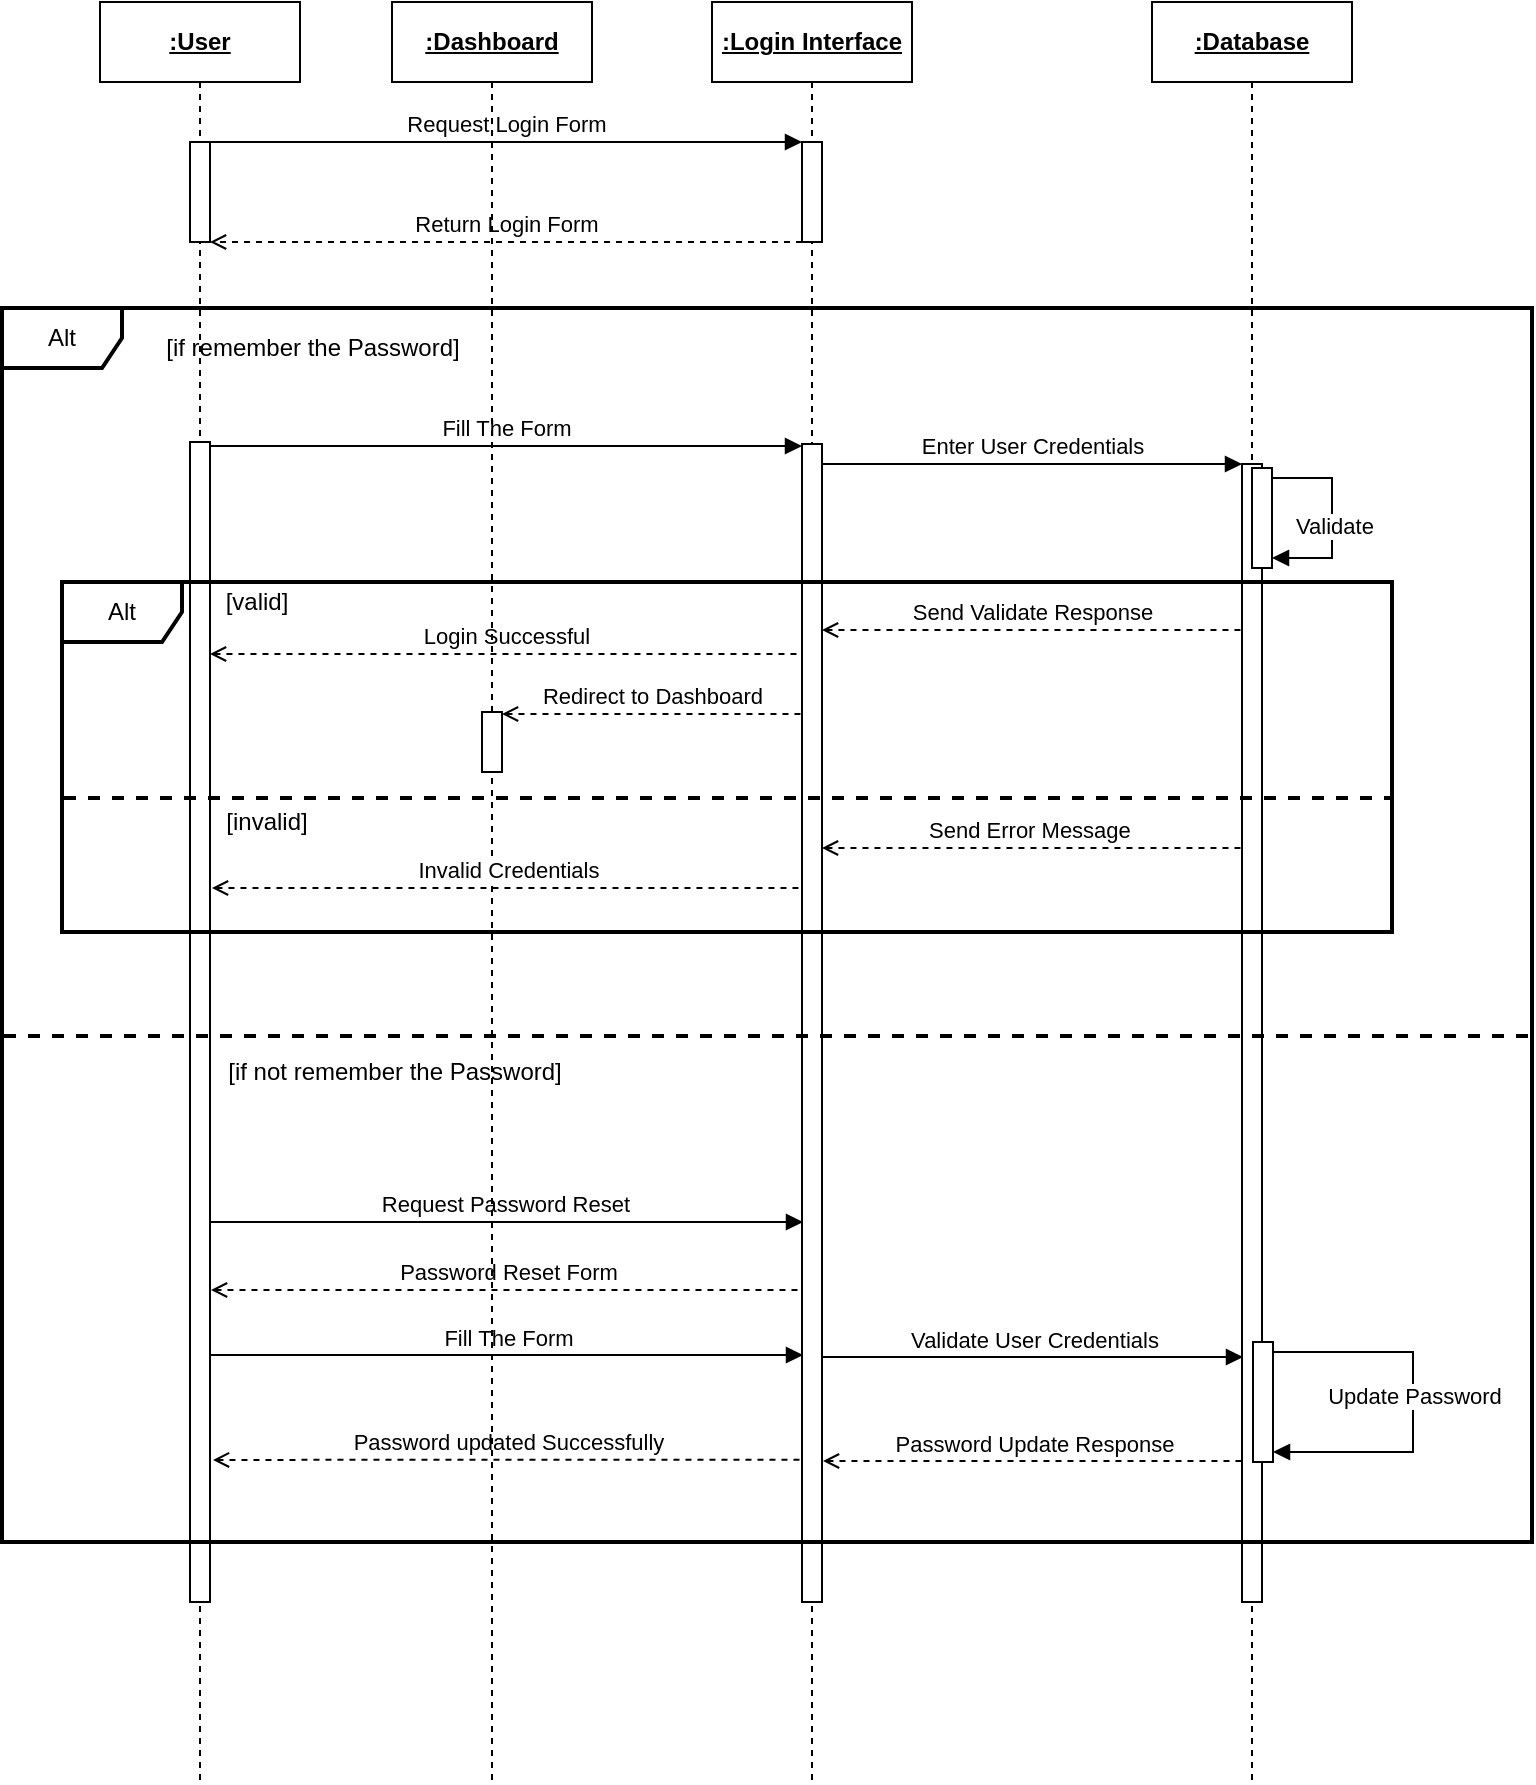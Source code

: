 <mxfile version="21.7.5" type="device">
  <diagram name="Page-1" id="2YBvvXClWsGukQMizWep">
    <mxGraphModel dx="1363" dy="879" grid="1" gridSize="10" guides="1" tooltips="1" connect="1" arrows="1" fold="1" page="1" pageScale="1" pageWidth="850" pageHeight="1100" math="0" shadow="0">
      <root>
        <mxCell id="0" />
        <mxCell id="1" parent="0" />
        <mxCell id="aM9ryv3xv72pqoxQDRHE-1" value="&lt;b&gt;&lt;u&gt;:User&lt;/u&gt;&lt;/b&gt;" style="shape=umlLifeline;perimeter=lifelinePerimeter;whiteSpace=wrap;html=1;container=0;dropTarget=0;collapsible=0;recursiveResize=0;outlineConnect=0;portConstraint=eastwest;newEdgeStyle={&quot;edgeStyle&quot;:&quot;elbowEdgeStyle&quot;,&quot;elbow&quot;:&quot;vertical&quot;,&quot;curved&quot;:0,&quot;rounded&quot;:0};" parent="1" vertex="1">
          <mxGeometry x="134" y="40" width="100" height="890" as="geometry" />
        </mxCell>
        <mxCell id="aM9ryv3xv72pqoxQDRHE-2" value="" style="html=1;points=[];perimeter=orthogonalPerimeter;outlineConnect=0;targetShapes=umlLifeline;portConstraint=eastwest;newEdgeStyle={&quot;edgeStyle&quot;:&quot;elbowEdgeStyle&quot;,&quot;elbow&quot;:&quot;vertical&quot;,&quot;curved&quot;:0,&quot;rounded&quot;:0};" parent="aM9ryv3xv72pqoxQDRHE-1" vertex="1">
          <mxGeometry x="45" y="70" width="10" height="50" as="geometry" />
        </mxCell>
        <mxCell id="Qx66roxFInfRwBva3ZIj-4" value="" style="html=1;points=[];perimeter=orthogonalPerimeter;outlineConnect=0;targetShapes=umlLifeline;portConstraint=eastwest;newEdgeStyle={&quot;edgeStyle&quot;:&quot;elbowEdgeStyle&quot;,&quot;elbow&quot;:&quot;vertical&quot;,&quot;curved&quot;:0,&quot;rounded&quot;:0};" parent="aM9ryv3xv72pqoxQDRHE-1" vertex="1">
          <mxGeometry x="45" y="220" width="10" height="580" as="geometry" />
        </mxCell>
        <mxCell id="aM9ryv3xv72pqoxQDRHE-5" value="&lt;b&gt;&lt;u&gt;:Login Interface&lt;/u&gt;&lt;/b&gt;" style="shape=umlLifeline;perimeter=lifelinePerimeter;whiteSpace=wrap;html=1;container=0;dropTarget=0;collapsible=0;recursiveResize=0;outlineConnect=0;portConstraint=eastwest;newEdgeStyle={&quot;edgeStyle&quot;:&quot;elbowEdgeStyle&quot;,&quot;elbow&quot;:&quot;vertical&quot;,&quot;curved&quot;:0,&quot;rounded&quot;:0};" parent="1" vertex="1">
          <mxGeometry x="440" y="40" width="100" height="890" as="geometry" />
        </mxCell>
        <mxCell id="aM9ryv3xv72pqoxQDRHE-6" value="" style="html=1;points=[];perimeter=orthogonalPerimeter;outlineConnect=0;targetShapes=umlLifeline;portConstraint=eastwest;newEdgeStyle={&quot;edgeStyle&quot;:&quot;elbowEdgeStyle&quot;,&quot;elbow&quot;:&quot;vertical&quot;,&quot;curved&quot;:0,&quot;rounded&quot;:0};" parent="aM9ryv3xv72pqoxQDRHE-5" vertex="1">
          <mxGeometry x="45" y="70" width="10" height="50" as="geometry" />
        </mxCell>
        <mxCell id="Qx66roxFInfRwBva3ZIj-5" value="" style="html=1;points=[];perimeter=orthogonalPerimeter;outlineConnect=0;targetShapes=umlLifeline;portConstraint=eastwest;newEdgeStyle={&quot;edgeStyle&quot;:&quot;elbowEdgeStyle&quot;,&quot;elbow&quot;:&quot;vertical&quot;,&quot;curved&quot;:0,&quot;rounded&quot;:0};" parent="aM9ryv3xv72pqoxQDRHE-5" vertex="1">
          <mxGeometry x="45" y="221" width="10" height="579" as="geometry" />
        </mxCell>
        <mxCell id="aM9ryv3xv72pqoxQDRHE-7" value="Request Login Form" style="html=1;verticalAlign=bottom;endArrow=block;edgeStyle=elbowEdgeStyle;elbow=vertical;curved=0;rounded=0;" parent="1" target="aM9ryv3xv72pqoxQDRHE-6" edge="1">
          <mxGeometry relative="1" as="geometry">
            <mxPoint x="189.0" y="110" as="sourcePoint" />
            <Array as="points">
              <mxPoint x="274" y="110" />
            </Array>
            <mxPoint x="359.0" y="110" as="targetPoint" />
          </mxGeometry>
        </mxCell>
        <mxCell id="aM9ryv3xv72pqoxQDRHE-9" value="Return Login Form" style="html=1;verticalAlign=bottom;endArrow=open;edgeStyle=elbowEdgeStyle;elbow=vertical;curved=0;rounded=0;dashed=1;endFill=0;" parent="1" edge="1" source="aM9ryv3xv72pqoxQDRHE-6">
          <mxGeometry relative="1" as="geometry">
            <mxPoint x="359" y="160" as="sourcePoint" />
            <Array as="points">
              <mxPoint x="284" y="160" />
            </Array>
            <mxPoint x="189" y="160" as="targetPoint" />
          </mxGeometry>
        </mxCell>
        <mxCell id="Qx66roxFInfRwBva3ZIj-1" value="&lt;b&gt;&lt;u&gt;:Database&lt;/u&gt;&lt;/b&gt;" style="shape=umlLifeline;perimeter=lifelinePerimeter;whiteSpace=wrap;html=1;container=0;dropTarget=0;collapsible=0;recursiveResize=0;outlineConnect=0;portConstraint=eastwest;newEdgeStyle={&quot;edgeStyle&quot;:&quot;elbowEdgeStyle&quot;,&quot;elbow&quot;:&quot;vertical&quot;,&quot;curved&quot;:0,&quot;rounded&quot;:0};" parent="1" vertex="1">
          <mxGeometry x="660" y="40" width="100" height="890" as="geometry" />
        </mxCell>
        <mxCell id="Qx66roxFInfRwBva3ZIj-2" value="" style="html=1;points=[];perimeter=orthogonalPerimeter;outlineConnect=0;targetShapes=umlLifeline;portConstraint=eastwest;newEdgeStyle={&quot;edgeStyle&quot;:&quot;elbowEdgeStyle&quot;,&quot;elbow&quot;:&quot;vertical&quot;,&quot;curved&quot;:0,&quot;rounded&quot;:0};" parent="Qx66roxFInfRwBva3ZIj-1" vertex="1">
          <mxGeometry x="45" y="231" width="10" height="569" as="geometry" />
        </mxCell>
        <mxCell id="Qx66roxFInfRwBva3ZIj-46" value="" style="html=1;points=[[0,0,0,0,5],[0,1,0,0,-5],[1,0,0,0,5],[1,1,0,0,-5]];perimeter=orthogonalPerimeter;outlineConnect=0;targetShapes=umlLifeline;portConstraint=eastwest;newEdgeStyle={&quot;curved&quot;:0,&quot;rounded&quot;:0};" parent="Qx66roxFInfRwBva3ZIj-1" vertex="1">
          <mxGeometry x="50.5" y="670" width="10" height="60" as="geometry" />
        </mxCell>
        <mxCell id="Qx66roxFInfRwBva3ZIj-47" value="" style="html=1;align=left;spacingLeft=2;endArrow=block;rounded=0;rounded=0;exitX=1;exitY=0;exitDx=0;exitDy=5;exitPerimeter=0;entryX=1;entryY=1;entryDx=0;entryDy=-5;entryPerimeter=0;" parent="Qx66roxFInfRwBva3ZIj-1" source="Qx66roxFInfRwBva3ZIj-46" target="Qx66roxFInfRwBva3ZIj-46" edge="1">
          <mxGeometry relative="1" as="geometry">
            <mxPoint x="70.5" y="670" as="sourcePoint" />
            <Array as="points">
              <mxPoint x="130.5" y="675" />
              <mxPoint x="130.5" y="705" />
              <mxPoint x="130.5" y="725" />
            </Array>
            <mxPoint x="70.5" y="700" as="targetPoint" />
          </mxGeometry>
        </mxCell>
        <mxCell id="Qx66roxFInfRwBva3ZIj-50" value="Update Password" style="edgeLabel;html=1;align=center;verticalAlign=middle;resizable=0;points=[];" parent="Qx66roxFInfRwBva3ZIj-47" vertex="1" connectable="0">
          <mxGeometry x="-0.039" relative="1" as="geometry">
            <mxPoint as="offset" />
          </mxGeometry>
        </mxCell>
        <mxCell id="mO5I-FuyIvCkWUTKSh5h-10" value="" style="html=1;points=[[0,0,0,0,5],[0,1,0,0,-5],[1,0,0,0,5],[1,1,0,0,-5]];perimeter=orthogonalPerimeter;outlineConnect=0;targetShapes=umlLifeline;portConstraint=eastwest;newEdgeStyle={&quot;curved&quot;:0,&quot;rounded&quot;:0};" vertex="1" parent="Qx66roxFInfRwBva3ZIj-1">
          <mxGeometry x="50" y="233" width="10" height="50" as="geometry" />
        </mxCell>
        <mxCell id="mO5I-FuyIvCkWUTKSh5h-11" value="" style="html=1;align=left;spacingLeft=2;endArrow=block;rounded=0;rounded=0;exitX=1;exitY=0;exitDx=0;exitDy=5;exitPerimeter=0;entryX=1;entryY=1;entryDx=0;entryDy=-5;entryPerimeter=0;" edge="1" target="mO5I-FuyIvCkWUTKSh5h-10" parent="Qx66roxFInfRwBva3ZIj-1" source="mO5I-FuyIvCkWUTKSh5h-10">
          <mxGeometry relative="1" as="geometry">
            <mxPoint x="70" y="243" as="sourcePoint" />
            <Array as="points">
              <mxPoint x="90" y="238" />
              <mxPoint x="90" y="278" />
            </Array>
            <mxPoint x="70" y="283" as="targetPoint" />
          </mxGeometry>
        </mxCell>
        <mxCell id="mO5I-FuyIvCkWUTKSh5h-12" value="Validate" style="edgeLabel;html=1;align=center;verticalAlign=middle;resizable=0;points=[];" vertex="1" connectable="0" parent="mO5I-FuyIvCkWUTKSh5h-11">
          <mxGeometry x="0.073" y="1" relative="1" as="geometry">
            <mxPoint as="offset" />
          </mxGeometry>
        </mxCell>
        <mxCell id="Qx66roxFInfRwBva3ZIj-8" value="Fill The Form" style="html=1;verticalAlign=bottom;endArrow=block;curved=0;rounded=0;" parent="1" edge="1">
          <mxGeometry width="80" relative="1" as="geometry">
            <mxPoint x="189" y="262.0" as="sourcePoint" />
            <mxPoint x="485" y="262.0" as="targetPoint" />
            <Array as="points" />
            <mxPoint as="offset" />
          </mxGeometry>
        </mxCell>
        <mxCell id="Qx66roxFInfRwBva3ZIj-11" value="Enter User Credentials" style="html=1;verticalAlign=bottom;endArrow=block;curved=0;rounded=0;" parent="1" edge="1">
          <mxGeometry width="80" relative="1" as="geometry">
            <mxPoint x="495" y="271" as="sourcePoint" />
            <mxPoint x="705" y="271" as="targetPoint" />
            <Array as="points" />
          </mxGeometry>
        </mxCell>
        <mxCell id="Qx66roxFInfRwBva3ZIj-13" value="Send Validate Response" style="html=1;verticalAlign=bottom;endArrow=none;curved=0;rounded=0;dashed=1;endFill=0;startArrow=open;startFill=0;" parent="1" edge="1">
          <mxGeometry width="80" relative="1" as="geometry">
            <mxPoint x="495" y="354" as="sourcePoint" />
            <mxPoint x="705" y="354" as="targetPoint" />
            <Array as="points" />
            <mxPoint as="offset" />
          </mxGeometry>
        </mxCell>
        <mxCell id="Qx66roxFInfRwBva3ZIj-14" value="Login Successful" style="html=1;verticalAlign=bottom;endArrow=none;curved=0;rounded=0;dashed=1;endFill=0;startArrow=open;startFill=0;" parent="1" edge="1">
          <mxGeometry width="80" relative="1" as="geometry">
            <mxPoint x="189" y="366.0" as="sourcePoint" />
            <mxPoint x="485" y="366.0" as="targetPoint" />
            <Array as="points">
              <mxPoint x="239" y="366" />
            </Array>
          </mxGeometry>
        </mxCell>
        <mxCell id="Qx66roxFInfRwBva3ZIj-32" value="Request Password Reset&amp;nbsp;" style="html=1;verticalAlign=bottom;endArrow=block;curved=0;rounded=0;" parent="1" edge="1">
          <mxGeometry width="80" relative="1" as="geometry">
            <mxPoint x="189.5" y="650" as="sourcePoint" />
            <mxPoint x="485.5" y="650" as="targetPoint" />
            <Array as="points" />
          </mxGeometry>
        </mxCell>
        <mxCell id="Qx66roxFInfRwBva3ZIj-33" value="Alt" style="shape=umlFrame;whiteSpace=wrap;html=1;pointerEvents=0;strokeWidth=2;" parent="1" vertex="1">
          <mxGeometry x="85" y="193" width="765" height="617" as="geometry" />
        </mxCell>
        <mxCell id="Qx66roxFInfRwBva3ZIj-38" value="Password Reset Form" style="html=1;verticalAlign=bottom;endArrow=none;curved=0;rounded=0;dashed=1;endFill=0;startArrow=open;startFill=0;" parent="1" edge="1">
          <mxGeometry width="80" relative="1" as="geometry">
            <mxPoint x="189.5" y="684" as="sourcePoint" />
            <mxPoint x="485.5" y="684" as="targetPoint" />
            <Array as="points">
              <mxPoint x="244.5" y="684" />
            </Array>
          </mxGeometry>
        </mxCell>
        <mxCell id="Qx66roxFInfRwBva3ZIj-40" value="Fill The Form" style="html=1;verticalAlign=bottom;endArrow=block;curved=0;rounded=0;" parent="1" edge="1">
          <mxGeometry width="80" relative="1" as="geometry">
            <mxPoint x="189.5" y="716.5" as="sourcePoint" />
            <mxPoint x="485.5" y="716.5" as="targetPoint" />
            <Array as="points" />
          </mxGeometry>
        </mxCell>
        <mxCell id="Qx66roxFInfRwBva3ZIj-41" value="Validate User Credentials" style="html=1;verticalAlign=bottom;endArrow=block;curved=0;rounded=0;" parent="1" edge="1">
          <mxGeometry x="0.002" width="80" relative="1" as="geometry">
            <mxPoint x="495.5" y="717.5" as="sourcePoint" />
            <mxPoint x="705.5" y="717.5" as="targetPoint" />
            <Array as="points" />
            <mxPoint as="offset" />
          </mxGeometry>
        </mxCell>
        <mxCell id="Qx66roxFInfRwBva3ZIj-43" value="Password Update Response" style="html=1;verticalAlign=bottom;endArrow=none;curved=0;rounded=0;dashed=1;endFill=0;startArrow=open;startFill=0;" parent="1" edge="1">
          <mxGeometry width="80" relative="1" as="geometry">
            <mxPoint x="495.5" y="769.5" as="sourcePoint" />
            <mxPoint x="706.5" y="769.5" as="targetPoint" />
            <Array as="points" />
          </mxGeometry>
        </mxCell>
        <mxCell id="Qx66roxFInfRwBva3ZIj-51" value="Password updated Successfully" style="html=1;verticalAlign=bottom;endArrow=none;curved=0;rounded=0;dashed=1;endFill=0;startArrow=open;startFill=0;" parent="1" edge="1">
          <mxGeometry width="80" relative="1" as="geometry">
            <mxPoint x="190.5" y="769" as="sourcePoint" />
            <mxPoint x="485.5" y="768.89" as="targetPoint" />
            <Array as="points">
              <mxPoint x="268.5" y="768.89" />
            </Array>
          </mxGeometry>
        </mxCell>
        <mxCell id="Qx66roxFInfRwBva3ZIj-52" value="" style="line;strokeWidth=2;fillColor=none;align=left;verticalAlign=middle;spacingTop=-1;spacingLeft=3;spacingRight=3;rotatable=0;labelPosition=right;points=[];portConstraint=eastwest;strokeColor=inherit;dashed=1;" parent="1" vertex="1">
          <mxGeometry x="86" y="553" width="763" height="8" as="geometry" />
        </mxCell>
        <mxCell id="Qx66roxFInfRwBva3ZIj-55" value="&lt;b&gt;&lt;u&gt;:Dashboard&lt;/u&gt;&lt;/b&gt;" style="shape=umlLifeline;perimeter=lifelinePerimeter;whiteSpace=wrap;html=1;container=0;dropTarget=0;collapsible=0;recursiveResize=0;outlineConnect=0;portConstraint=eastwest;newEdgeStyle={&quot;edgeStyle&quot;:&quot;elbowEdgeStyle&quot;,&quot;elbow&quot;:&quot;vertical&quot;,&quot;curved&quot;:0,&quot;rounded&quot;:0};" parent="1" vertex="1">
          <mxGeometry x="280" y="40" width="100" height="890" as="geometry" />
        </mxCell>
        <mxCell id="mO5I-FuyIvCkWUTKSh5h-23" value="" style="html=1;points=[];perimeter=orthogonalPerimeter;outlineConnect=0;targetShapes=umlLifeline;portConstraint=eastwest;newEdgeStyle={&quot;edgeStyle&quot;:&quot;elbowEdgeStyle&quot;,&quot;elbow&quot;:&quot;vertical&quot;,&quot;curved&quot;:0,&quot;rounded&quot;:0};" vertex="1" parent="Qx66roxFInfRwBva3ZIj-55">
          <mxGeometry x="45" y="355" width="10" height="30" as="geometry" />
        </mxCell>
        <mxCell id="mO5I-FuyIvCkWUTKSh5h-4" value="Alt" style="shape=umlFrame;whiteSpace=wrap;html=1;pointerEvents=0;strokeWidth=2;" vertex="1" parent="1">
          <mxGeometry x="115" y="330" width="665" height="175" as="geometry" />
        </mxCell>
        <mxCell id="mO5I-FuyIvCkWUTKSh5h-6" value="" style="line;strokeWidth=2;fillColor=none;align=left;verticalAlign=middle;spacingTop=-1;spacingLeft=3;spacingRight=3;rotatable=0;labelPosition=right;points=[];portConstraint=eastwest;strokeColor=inherit;dashed=1;" vertex="1" parent="1">
          <mxGeometry x="116" y="434" width="664" height="8" as="geometry" />
        </mxCell>
        <mxCell id="mO5I-FuyIvCkWUTKSh5h-13" value="Send Error Message&amp;nbsp;" style="html=1;verticalAlign=bottom;endArrow=none;curved=0;rounded=0;dashed=1;endFill=0;startArrow=open;startFill=0;" edge="1" parent="1">
          <mxGeometry width="80" relative="1" as="geometry">
            <mxPoint x="495" y="463" as="sourcePoint" />
            <mxPoint x="705" y="463" as="targetPoint" />
            <Array as="points" />
          </mxGeometry>
        </mxCell>
        <mxCell id="mO5I-FuyIvCkWUTKSh5h-14" value="Invalid Credentials" style="html=1;verticalAlign=bottom;endArrow=none;curved=0;rounded=0;dashed=1;endFill=0;startArrow=open;startFill=0;" edge="1" parent="1">
          <mxGeometry width="80" relative="1" as="geometry">
            <mxPoint x="190" y="483.0" as="sourcePoint" />
            <mxPoint x="485" y="483.0" as="targetPoint" />
            <Array as="points">
              <mxPoint x="240" y="483" />
            </Array>
            <mxPoint as="offset" />
          </mxGeometry>
        </mxCell>
        <mxCell id="mO5I-FuyIvCkWUTKSh5h-15" value="&lt;span style=&quot;font-weight: 400;&quot;&gt;[valid]&lt;/span&gt;" style="text;align=center;fontStyle=1;verticalAlign=middle;spacingLeft=3;spacingRight=3;strokeColor=none;rotatable=0;points=[[0,0.5],[1,0.5]];portConstraint=eastwest;html=1;" vertex="1" parent="1">
          <mxGeometry x="172" y="327" width="80" height="26" as="geometry" />
        </mxCell>
        <mxCell id="mO5I-FuyIvCkWUTKSh5h-16" value="&lt;span style=&quot;font-weight: 400;&quot;&gt;[invalid]&lt;/span&gt;" style="text;align=center;fontStyle=1;verticalAlign=middle;spacingLeft=3;spacingRight=3;strokeColor=none;rotatable=0;points=[[0,0.5],[1,0.5]];portConstraint=eastwest;html=1;" vertex="1" parent="1">
          <mxGeometry x="177" y="437" width="80" height="26" as="geometry" />
        </mxCell>
        <mxCell id="mO5I-FuyIvCkWUTKSh5h-17" value="&lt;span style=&quot;font-weight: 400;&quot;&gt;[if remember the Password]&lt;/span&gt;" style="text;align=center;fontStyle=1;verticalAlign=middle;spacingLeft=3;spacingRight=3;strokeColor=none;rotatable=0;points=[[0,0.5],[1,0.5]];portConstraint=eastwest;html=1;" vertex="1" parent="1">
          <mxGeometry x="200" y="200" width="80" height="26" as="geometry" />
        </mxCell>
        <mxCell id="mO5I-FuyIvCkWUTKSh5h-22" value="&lt;span style=&quot;font-weight: 400;&quot;&gt;[if not remember the Password]&lt;/span&gt;" style="text;align=center;fontStyle=1;verticalAlign=middle;spacingLeft=3;spacingRight=3;strokeColor=none;rotatable=0;points=[[0,0.5],[1,0.5]];portConstraint=eastwest;html=1;" vertex="1" parent="1">
          <mxGeometry x="241" y="562" width="80" height="26" as="geometry" />
        </mxCell>
        <mxCell id="mO5I-FuyIvCkWUTKSh5h-27" value="Redirect to Dashboard" style="html=1;verticalAlign=bottom;endArrow=none;curved=0;rounded=0;dashed=1;endFill=0;startArrow=open;startFill=0;" edge="1" parent="1">
          <mxGeometry width="80" relative="1" as="geometry">
            <mxPoint x="335" y="396" as="sourcePoint" />
            <mxPoint x="485" y="396" as="targetPoint" />
            <Array as="points" />
            <mxPoint as="offset" />
          </mxGeometry>
        </mxCell>
      </root>
    </mxGraphModel>
  </diagram>
</mxfile>
